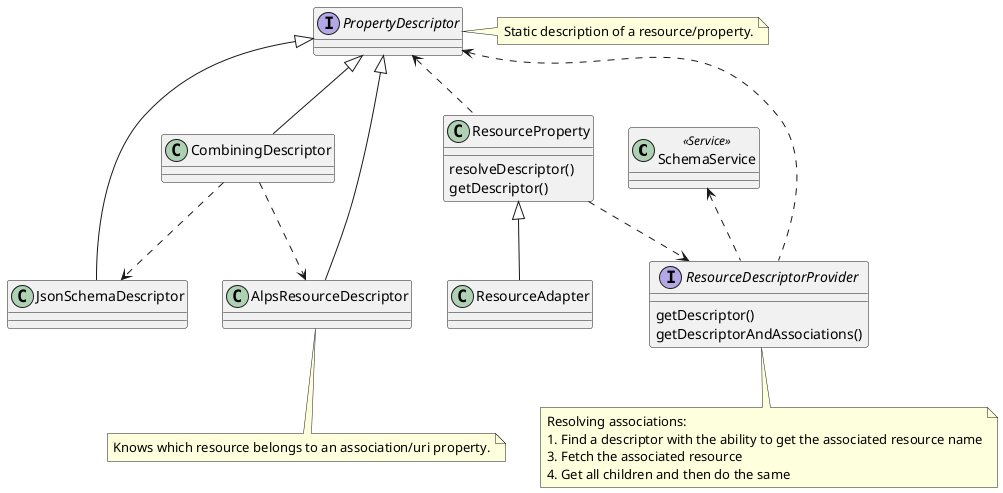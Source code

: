 @startuml
class SchemaService<<Service>>
interface ResourceDescriptorProvider {
    getDescriptor()
    getDescriptorAndAssociations()
}
interface PropertyDescriptor {
}
class CombiningDescriptor {
}
class ResourceAdapter
class ResourceProperty {
    resolveDescriptor()
    getDescriptor()
}
class JsonSchemaDescriptor {
}
class AlpsResourceDescriptor {
}

SchemaService <.. ResourceDescriptorProvider

ResourceProperty <|-- ResourceAdapter
ResourceProperty ..> ResourceDescriptorProvider

PropertyDescriptor <.. ResourceProperty
PropertyDescriptor <|-- JsonSchemaDescriptor
PropertyDescriptor <|-- AlpsResourceDescriptor
PropertyDescriptor <|-- CombiningDescriptor
PropertyDescriptor <.. ResourceDescriptorProvider

CombiningDescriptor ..> JsonSchemaDescriptor
CombiningDescriptor ..> AlpsResourceDescriptor

note right of PropertyDescriptor
    Static description of a resource/property.
end note

note bottom of ResourceDescriptorProvider
    Resolving associations:
    1. Find a descriptor with the ability to get the associated resource name
    3. Fetch the associated resource
    4. Get all children and then do the same
end note

note bottom of AlpsResourceDescriptor
    Knows which resource belongs to an association/uri property.
end note

@enduml